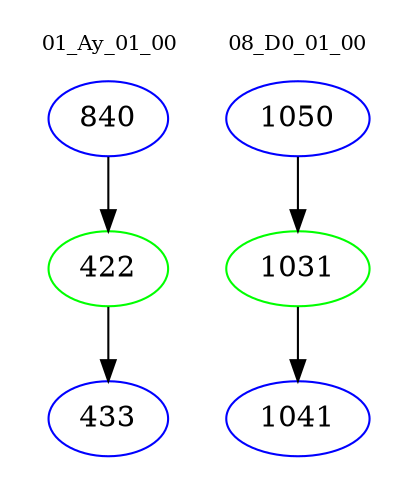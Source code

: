 digraph{
subgraph cluster_0 {
color = white
label = "01_Ay_01_00";
fontsize=10;
T0_840 [label="840", color="blue"]
T0_840 -> T0_422 [color="black"]
T0_422 [label="422", color="green"]
T0_422 -> T0_433 [color="black"]
T0_433 [label="433", color="blue"]
}
subgraph cluster_1 {
color = white
label = "08_D0_01_00";
fontsize=10;
T1_1050 [label="1050", color="blue"]
T1_1050 -> T1_1031 [color="black"]
T1_1031 [label="1031", color="green"]
T1_1031 -> T1_1041 [color="black"]
T1_1041 [label="1041", color="blue"]
}
}
